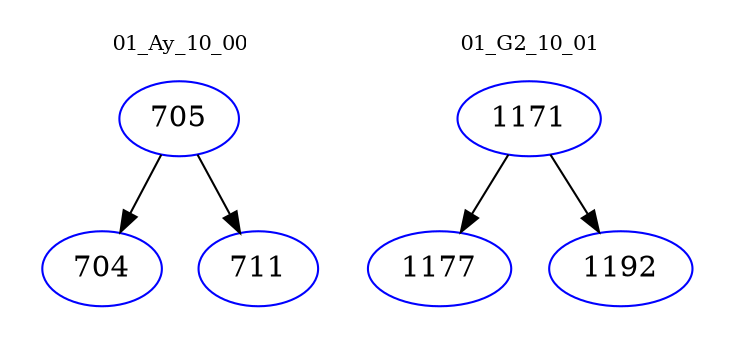 digraph{
subgraph cluster_0 {
color = white
label = "01_Ay_10_00";
fontsize=10;
T0_705 [label="705", color="blue"]
T0_705 -> T0_704 [color="black"]
T0_704 [label="704", color="blue"]
T0_705 -> T0_711 [color="black"]
T0_711 [label="711", color="blue"]
}
subgraph cluster_1 {
color = white
label = "01_G2_10_01";
fontsize=10;
T1_1171 [label="1171", color="blue"]
T1_1171 -> T1_1177 [color="black"]
T1_1177 [label="1177", color="blue"]
T1_1171 -> T1_1192 [color="black"]
T1_1192 [label="1192", color="blue"]
}
}
